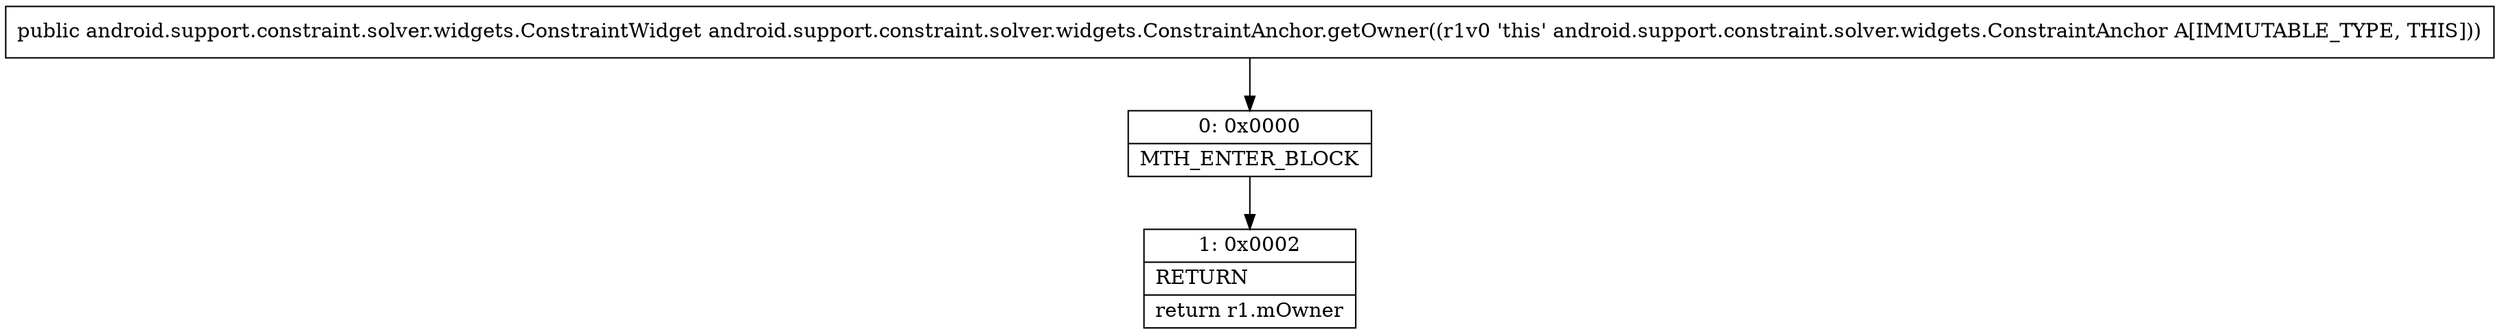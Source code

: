 digraph "CFG forandroid.support.constraint.solver.widgets.ConstraintAnchor.getOwner()Landroid\/support\/constraint\/solver\/widgets\/ConstraintWidget;" {
Node_0 [shape=record,label="{0\:\ 0x0000|MTH_ENTER_BLOCK\l}"];
Node_1 [shape=record,label="{1\:\ 0x0002|RETURN\l|return r1.mOwner\l}"];
MethodNode[shape=record,label="{public android.support.constraint.solver.widgets.ConstraintWidget android.support.constraint.solver.widgets.ConstraintAnchor.getOwner((r1v0 'this' android.support.constraint.solver.widgets.ConstraintAnchor A[IMMUTABLE_TYPE, THIS])) }"];
MethodNode -> Node_0;
Node_0 -> Node_1;
}

